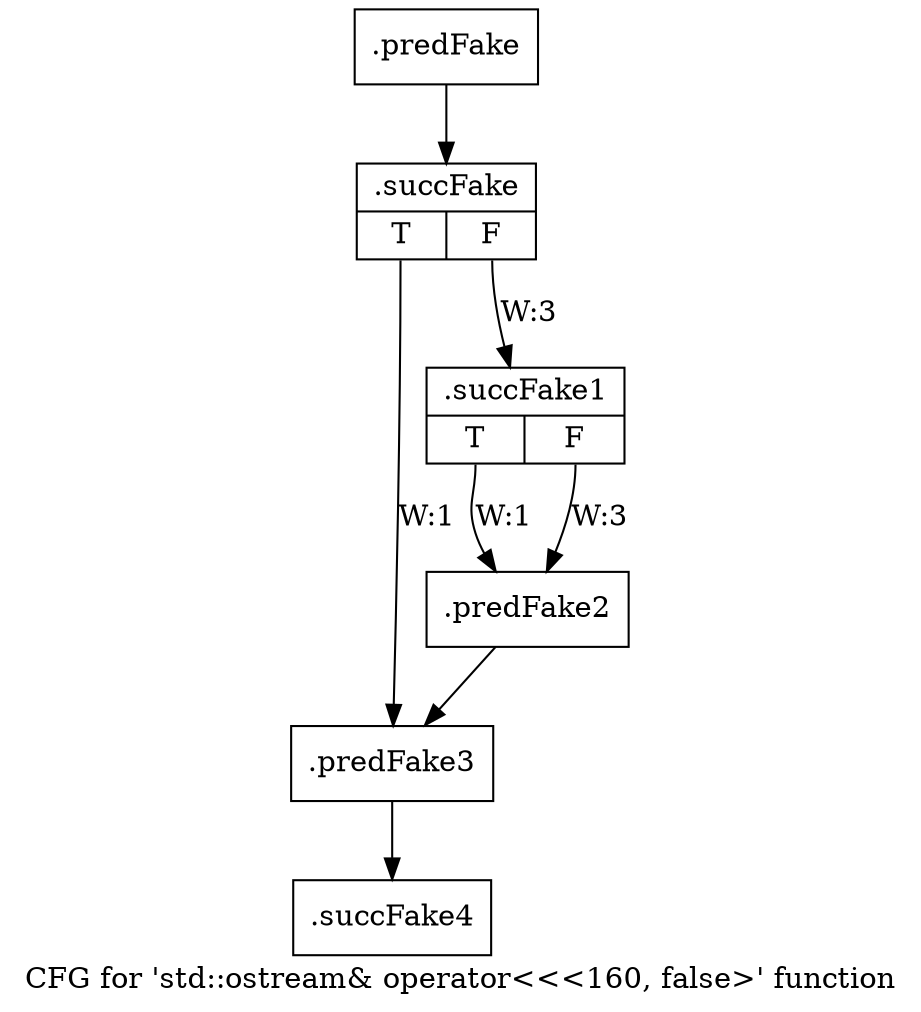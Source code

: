 digraph "CFG for 'std::ostream& operator\<\<\<160, false\>' function" {
	label="CFG for 'std::ostream& operator\<\<\<160, false\>' function";

	Node0x58230d0 [shape=record,filename="",linenumber="",label="{.predFake}"];
	Node0x58230d0 -> Node0x606b2d0[ callList="" memoryops="" filename="/mnt/xilinx/Vitis_HLS/2021.2/include/ap_int_base.h" execusionnum="2"];
	Node0x606b2d0 [shape=record,filename="/mnt/xilinx/Vitis_HLS/2021.2/include/ap_int_base.h",linenumber="1493",label="{.succFake|{<s0>T|<s1>F}}"];
	Node0x606b2d0:s0 -> Node0x5823970[label="W:1" callList="" memoryops="" filename="/mnt/xilinx/Vitis_HLS/2021.2/include/ap_int_base.h" execusionnum="0"];
	Node0x606b2d0:s1 -> Node0x606bc00[label="W:3" callList="" memoryops="" filename="/mnt/xilinx/Vitis_HLS/2021.2/include/ap_int_base.h" execusionnum="2"];
	Node0x606bc00 [shape=record,filename="/mnt/xilinx/Vitis_HLS/2021.2/include/ap_int_base.h",linenumber="1495",label="{.succFake1|{<s0>T|<s1>F}}"];
	Node0x606bc00:s0 -> Node0x5823920[label="W:1" callList="" memoryops="" filename="/mnt/xilinx/Vitis_HLS/2021.2/include/ap_int_base.h" execusionnum="0"];
	Node0x606bc00:s1 -> Node0x5823920[label="W:3" callList="" memoryops="" filename="/mnt/xilinx/Vitis_HLS/2021.2/include/ap_int_base.h" execusionnum="2"];
	Node0x5823920 [shape=record,filename="",linenumber="",label="{.predFake2}"];
	Node0x5823920 -> Node0x5823970[ callList="" memoryops="" filename="" execusionnum="2"];
	Node0x5823970 [shape=record,filename="/mnt/xilinx/Vitis_HLS/2021.2/include/ap_int_base.h",linenumber="1500",label="{.predFake3}"];
	Node0x5823970 -> Node0x606bed0[ callList="" memoryops="" filename="/mnt/xilinx/Vitis_HLS/2021.2/include/ap_int_base.h" execusionnum="2"];
	Node0x606bed0 [shape=record,filename="/mnt/xilinx/Vitis_HLS/2021.2/include/ap_int_base.h",linenumber="1500",label="{.succFake4}"];
}
